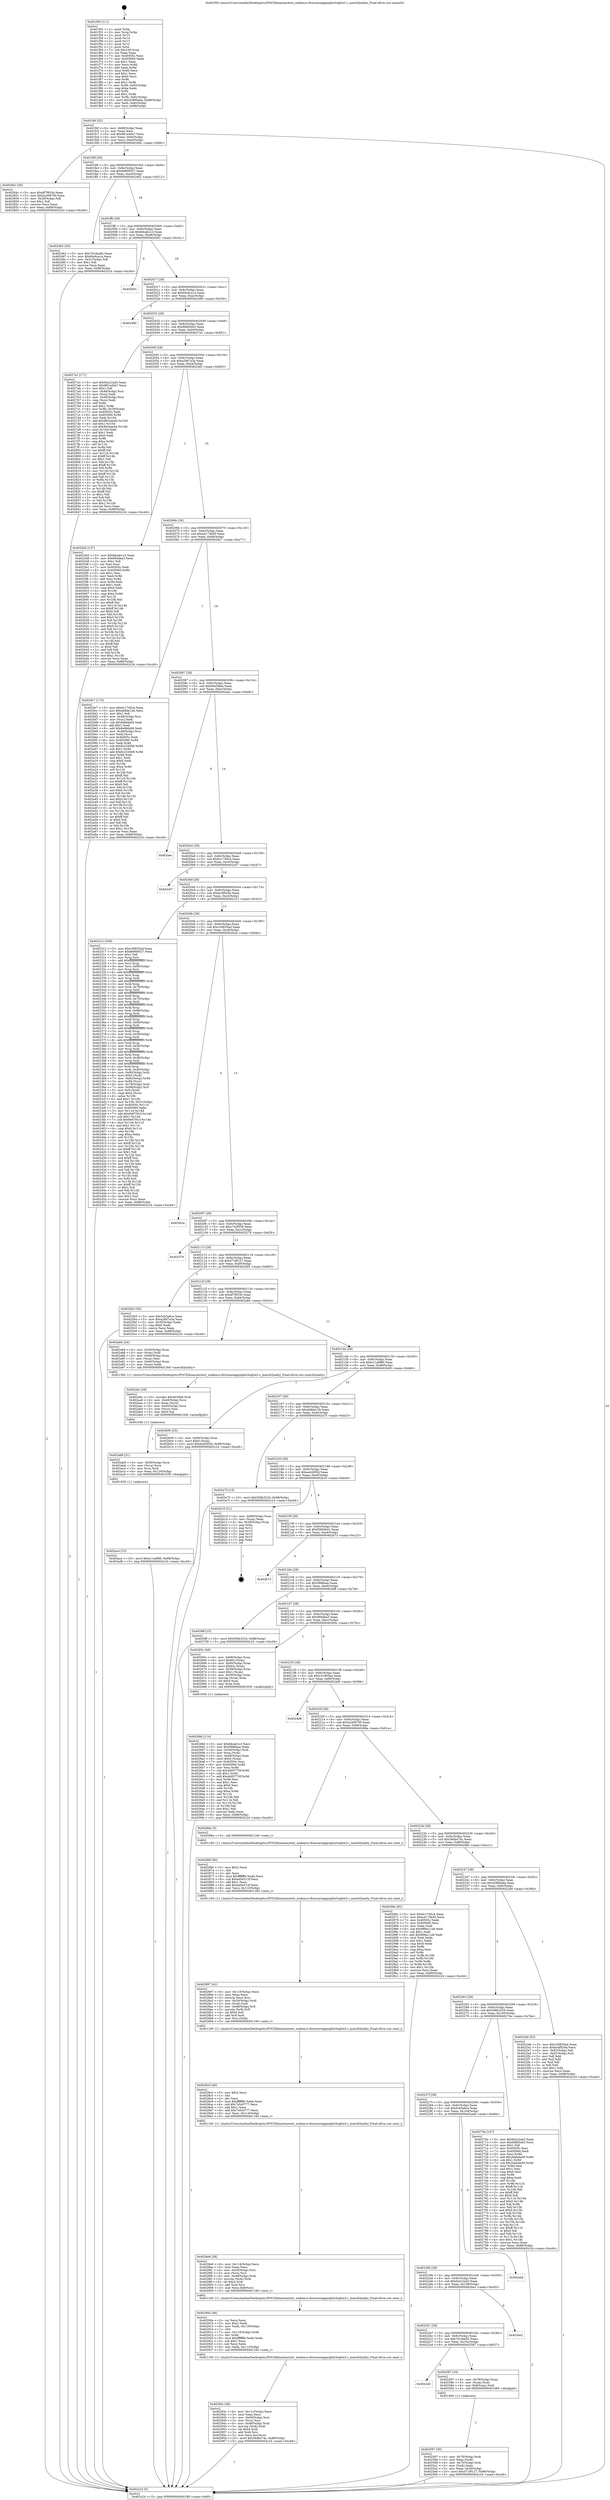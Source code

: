 digraph "0x401f50" {
  label = "0x401f50 (/mnt/c/Users/mathe/Desktop/tcc/POCII/binaries/extr_nodemcu-firmwareappsqlite3sqlite3.c_matchQuality_Final-ollvm.out::main(0))"
  labelloc = "t"
  node[shape=record]

  Entry [label="",width=0.3,height=0.3,shape=circle,fillcolor=black,style=filled]
  "0x401fbf" [label="{
     0x401fbf [32]\l
     | [instrs]\l
     &nbsp;&nbsp;0x401fbf \<+6\>: mov -0x88(%rbp),%eax\l
     &nbsp;&nbsp;0x401fc5 \<+2\>: mov %eax,%ecx\l
     &nbsp;&nbsp;0x401fc7 \<+6\>: sub $0x861e40a7,%ecx\l
     &nbsp;&nbsp;0x401fcd \<+6\>: mov %eax,-0x9c(%rbp)\l
     &nbsp;&nbsp;0x401fd3 \<+6\>: mov %ecx,-0xa0(%rbp)\l
     &nbsp;&nbsp;0x401fd9 \<+6\>: je 000000000040284c \<main+0x8fc\>\l
  }"]
  "0x40284c" [label="{
     0x40284c [30]\l
     | [instrs]\l
     &nbsp;&nbsp;0x40284c \<+5\>: mov $0xdf7f933e,%eax\l
     &nbsp;&nbsp;0x402851 \<+5\>: mov $0x2a308700,%ecx\l
     &nbsp;&nbsp;0x402856 \<+3\>: mov -0x29(%rbp),%dl\l
     &nbsp;&nbsp;0x402859 \<+3\>: test $0x1,%dl\l
     &nbsp;&nbsp;0x40285c \<+3\>: cmovne %ecx,%eax\l
     &nbsp;&nbsp;0x40285f \<+6\>: mov %eax,-0x88(%rbp)\l
     &nbsp;&nbsp;0x402865 \<+5\>: jmp 0000000000402c24 \<main+0xcd4\>\l
  }"]
  "0x401fdf" [label="{
     0x401fdf [28]\l
     | [instrs]\l
     &nbsp;&nbsp;0x401fdf \<+5\>: jmp 0000000000401fe4 \<main+0x94\>\l
     &nbsp;&nbsp;0x401fe4 \<+6\>: mov -0x9c(%rbp),%eax\l
     &nbsp;&nbsp;0x401fea \<+5\>: sub $0x8d909527,%eax\l
     &nbsp;&nbsp;0x401fef \<+6\>: mov %eax,-0xa4(%rbp)\l
     &nbsp;&nbsp;0x401ff5 \<+6\>: je 0000000000402462 \<main+0x512\>\l
  }"]
  Exit [label="",width=0.3,height=0.3,shape=circle,fillcolor=black,style=filled,peripheries=2]
  "0x402462" [label="{
     0x402462 [30]\l
     | [instrs]\l
     &nbsp;&nbsp;0x402462 \<+5\>: mov $0x7d1daa92,%eax\l
     &nbsp;&nbsp;0x402467 \<+5\>: mov $0x94c6ca1a,%ecx\l
     &nbsp;&nbsp;0x40246c \<+3\>: mov -0x31(%rbp),%dl\l
     &nbsp;&nbsp;0x40246f \<+3\>: test $0x1,%dl\l
     &nbsp;&nbsp;0x402472 \<+3\>: cmovne %ecx,%eax\l
     &nbsp;&nbsp;0x402475 \<+6\>: mov %eax,-0x88(%rbp)\l
     &nbsp;&nbsp;0x40247b \<+5\>: jmp 0000000000402c24 \<main+0xcd4\>\l
  }"]
  "0x401ffb" [label="{
     0x401ffb [28]\l
     | [instrs]\l
     &nbsp;&nbsp;0x401ffb \<+5\>: jmp 0000000000402000 \<main+0xb0\>\l
     &nbsp;&nbsp;0x402000 \<+6\>: mov -0x9c(%rbp),%eax\l
     &nbsp;&nbsp;0x402006 \<+5\>: sub $0x8dcab1c3,%eax\l
     &nbsp;&nbsp;0x40200b \<+6\>: mov %eax,-0xa8(%rbp)\l
     &nbsp;&nbsp;0x402011 \<+6\>: je 0000000000402b91 \<main+0xc41\>\l
  }"]
  "0x402ace" [label="{
     0x402ace [15]\l
     | [instrs]\l
     &nbsp;&nbsp;0x402ace \<+10\>: movl $0xe11a6f80,-0x88(%rbp)\l
     &nbsp;&nbsp;0x402ad8 \<+5\>: jmp 0000000000402c24 \<main+0xcd4\>\l
  }"]
  "0x402b91" [label="{
     0x402b91\l
  }", style=dashed]
  "0x402017" [label="{
     0x402017 [28]\l
     | [instrs]\l
     &nbsp;&nbsp;0x402017 \<+5\>: jmp 000000000040201c \<main+0xcc\>\l
     &nbsp;&nbsp;0x40201c \<+6\>: mov -0x9c(%rbp),%eax\l
     &nbsp;&nbsp;0x402022 \<+5\>: sub $0x94c6ca1a,%eax\l
     &nbsp;&nbsp;0x402027 \<+6\>: mov %eax,-0xac(%rbp)\l
     &nbsp;&nbsp;0x40202d \<+6\>: je 0000000000402480 \<main+0x530\>\l
  }"]
  "0x402ab9" [label="{
     0x402ab9 [21]\l
     | [instrs]\l
     &nbsp;&nbsp;0x402ab9 \<+4\>: mov -0x50(%rbp),%rcx\l
     &nbsp;&nbsp;0x402abd \<+3\>: mov (%rcx),%rcx\l
     &nbsp;&nbsp;0x402ac0 \<+3\>: mov %rcx,%rdi\l
     &nbsp;&nbsp;0x402ac3 \<+6\>: mov %eax,-0x120(%rbp)\l
     &nbsp;&nbsp;0x402ac9 \<+5\>: call 0000000000401030 \<free@plt\>\l
     | [calls]\l
     &nbsp;&nbsp;0x401030 \{1\} (unknown)\l
  }"]
  "0x402480" [label="{
     0x402480\l
  }", style=dashed]
  "0x402033" [label="{
     0x402033 [28]\l
     | [instrs]\l
     &nbsp;&nbsp;0x402033 \<+5\>: jmp 0000000000402038 \<main+0xe8\>\l
     &nbsp;&nbsp;0x402038 \<+6\>: mov -0x9c(%rbp),%eax\l
     &nbsp;&nbsp;0x40203e \<+5\>: sub $0x9dfd5d43,%eax\l
     &nbsp;&nbsp;0x402043 \<+6\>: mov %eax,-0xb0(%rbp)\l
     &nbsp;&nbsp;0x402049 \<+6\>: je 00000000004027a1 \<main+0x851\>\l
  }"]
  "0x402a9c" [label="{
     0x402a9c [29]\l
     | [instrs]\l
     &nbsp;&nbsp;0x402a9c \<+10\>: movabs $0x4030b6,%rdi\l
     &nbsp;&nbsp;0x402aa6 \<+4\>: mov -0x40(%rbp),%rcx\l
     &nbsp;&nbsp;0x402aaa \<+2\>: mov %eax,(%rcx)\l
     &nbsp;&nbsp;0x402aac \<+4\>: mov -0x40(%rbp),%rcx\l
     &nbsp;&nbsp;0x402ab0 \<+2\>: mov (%rcx),%esi\l
     &nbsp;&nbsp;0x402ab2 \<+2\>: mov $0x0,%al\l
     &nbsp;&nbsp;0x402ab4 \<+5\>: call 0000000000401040 \<printf@plt\>\l
     | [calls]\l
     &nbsp;&nbsp;0x401040 \{1\} (unknown)\l
  }"]
  "0x4027a1" [label="{
     0x4027a1 [171]\l
     | [instrs]\l
     &nbsp;&nbsp;0x4027a1 \<+5\>: mov $0x6a2c2ad3,%eax\l
     &nbsp;&nbsp;0x4027a6 \<+5\>: mov $0x861e40a7,%ecx\l
     &nbsp;&nbsp;0x4027ab \<+2\>: mov $0x1,%dl\l
     &nbsp;&nbsp;0x4027ad \<+4\>: mov -0x48(%rbp),%rsi\l
     &nbsp;&nbsp;0x4027b1 \<+2\>: mov (%rsi),%edi\l
     &nbsp;&nbsp;0x4027b3 \<+4\>: mov -0x58(%rbp),%rsi\l
     &nbsp;&nbsp;0x4027b7 \<+2\>: cmp (%rsi),%edi\l
     &nbsp;&nbsp;0x4027b9 \<+4\>: setl %r8b\l
     &nbsp;&nbsp;0x4027bd \<+4\>: and $0x1,%r8b\l
     &nbsp;&nbsp;0x4027c1 \<+4\>: mov %r8b,-0x29(%rbp)\l
     &nbsp;&nbsp;0x4027c5 \<+7\>: mov 0x40505c,%edi\l
     &nbsp;&nbsp;0x4027cc \<+8\>: mov 0x405060,%r9d\l
     &nbsp;&nbsp;0x4027d4 \<+3\>: mov %edi,%r10d\l
     &nbsp;&nbsp;0x4027d7 \<+7\>: add $0x9834aed4,%r10d\l
     &nbsp;&nbsp;0x4027de \<+4\>: sub $0x1,%r10d\l
     &nbsp;&nbsp;0x4027e2 \<+7\>: sub $0x9834aed4,%r10d\l
     &nbsp;&nbsp;0x4027e9 \<+4\>: imul %r10d,%edi\l
     &nbsp;&nbsp;0x4027ed \<+3\>: and $0x1,%edi\l
     &nbsp;&nbsp;0x4027f0 \<+3\>: cmp $0x0,%edi\l
     &nbsp;&nbsp;0x4027f3 \<+4\>: sete %r8b\l
     &nbsp;&nbsp;0x4027f7 \<+4\>: cmp $0xa,%r9d\l
     &nbsp;&nbsp;0x4027fb \<+4\>: setl %r11b\l
     &nbsp;&nbsp;0x4027ff \<+3\>: mov %r8b,%bl\l
     &nbsp;&nbsp;0x402802 \<+3\>: xor $0xff,%bl\l
     &nbsp;&nbsp;0x402805 \<+3\>: mov %r11b,%r14b\l
     &nbsp;&nbsp;0x402808 \<+4\>: xor $0xff,%r14b\l
     &nbsp;&nbsp;0x40280c \<+3\>: xor $0x1,%dl\l
     &nbsp;&nbsp;0x40280f \<+3\>: mov %bl,%r15b\l
     &nbsp;&nbsp;0x402812 \<+4\>: and $0xff,%r15b\l
     &nbsp;&nbsp;0x402816 \<+3\>: and %dl,%r8b\l
     &nbsp;&nbsp;0x402819 \<+3\>: mov %r14b,%r12b\l
     &nbsp;&nbsp;0x40281c \<+4\>: and $0xff,%r12b\l
     &nbsp;&nbsp;0x402820 \<+3\>: and %dl,%r11b\l
     &nbsp;&nbsp;0x402823 \<+3\>: or %r8b,%r15b\l
     &nbsp;&nbsp;0x402826 \<+3\>: or %r11b,%r12b\l
     &nbsp;&nbsp;0x402829 \<+3\>: xor %r12b,%r15b\l
     &nbsp;&nbsp;0x40282c \<+3\>: or %r14b,%bl\l
     &nbsp;&nbsp;0x40282f \<+3\>: xor $0xff,%bl\l
     &nbsp;&nbsp;0x402832 \<+3\>: or $0x1,%dl\l
     &nbsp;&nbsp;0x402835 \<+2\>: and %dl,%bl\l
     &nbsp;&nbsp;0x402837 \<+3\>: or %bl,%r15b\l
     &nbsp;&nbsp;0x40283a \<+4\>: test $0x1,%r15b\l
     &nbsp;&nbsp;0x40283e \<+3\>: cmovne %ecx,%eax\l
     &nbsp;&nbsp;0x402841 \<+6\>: mov %eax,-0x88(%rbp)\l
     &nbsp;&nbsp;0x402847 \<+5\>: jmp 0000000000402c24 \<main+0xcd4\>\l
  }"]
  "0x40204f" [label="{
     0x40204f [28]\l
     | [instrs]\l
     &nbsp;&nbsp;0x40204f \<+5\>: jmp 0000000000402054 \<main+0x104\>\l
     &nbsp;&nbsp;0x402054 \<+6\>: mov -0x9c(%rbp),%eax\l
     &nbsp;&nbsp;0x40205a \<+5\>: sub $0xa28d7a3a,%eax\l
     &nbsp;&nbsp;0x40205f \<+6\>: mov %eax,-0xb4(%rbp)\l
     &nbsp;&nbsp;0x402065 \<+6\>: je 00000000004025d3 \<main+0x683\>\l
  }"]
  "0x40293c" [label="{
     0x40293c [48]\l
     | [instrs]\l
     &nbsp;&nbsp;0x40293c \<+6\>: mov -0x11c(%rbp),%ecx\l
     &nbsp;&nbsp;0x402942 \<+3\>: imul %eax,%ecx\l
     &nbsp;&nbsp;0x402945 \<+4\>: mov -0x50(%rbp),%rsi\l
     &nbsp;&nbsp;0x402949 \<+3\>: mov (%rsi),%rsi\l
     &nbsp;&nbsp;0x40294c \<+4\>: mov -0x48(%rbp),%rdi\l
     &nbsp;&nbsp;0x402950 \<+3\>: movslq (%rdi),%rdi\l
     &nbsp;&nbsp;0x402953 \<+4\>: shl $0x4,%rdi\l
     &nbsp;&nbsp;0x402957 \<+3\>: add %rdi,%rsi\l
     &nbsp;&nbsp;0x40295a \<+3\>: mov %ecx,0xc(%rsi)\l
     &nbsp;&nbsp;0x40295d \<+10\>: movl $0x36db474c,-0x88(%rbp)\l
     &nbsp;&nbsp;0x402967 \<+5\>: jmp 0000000000402c24 \<main+0xcd4\>\l
  }"]
  "0x4025d3" [label="{
     0x4025d3 [137]\l
     | [instrs]\l
     &nbsp;&nbsp;0x4025d3 \<+5\>: mov $0x8dcab1c3,%eax\l
     &nbsp;&nbsp;0x4025d8 \<+5\>: mov $0x994dba3,%ecx\l
     &nbsp;&nbsp;0x4025dd \<+2\>: mov $0x1,%dl\l
     &nbsp;&nbsp;0x4025df \<+2\>: xor %esi,%esi\l
     &nbsp;&nbsp;0x4025e1 \<+7\>: mov 0x40505c,%edi\l
     &nbsp;&nbsp;0x4025e8 \<+8\>: mov 0x405060,%r8d\l
     &nbsp;&nbsp;0x4025f0 \<+3\>: sub $0x1,%esi\l
     &nbsp;&nbsp;0x4025f3 \<+3\>: mov %edi,%r9d\l
     &nbsp;&nbsp;0x4025f6 \<+3\>: add %esi,%r9d\l
     &nbsp;&nbsp;0x4025f9 \<+4\>: imul %r9d,%edi\l
     &nbsp;&nbsp;0x4025fd \<+3\>: and $0x1,%edi\l
     &nbsp;&nbsp;0x402600 \<+3\>: cmp $0x0,%edi\l
     &nbsp;&nbsp;0x402603 \<+4\>: sete %r10b\l
     &nbsp;&nbsp;0x402607 \<+4\>: cmp $0xa,%r8d\l
     &nbsp;&nbsp;0x40260b \<+4\>: setl %r11b\l
     &nbsp;&nbsp;0x40260f \<+3\>: mov %r10b,%bl\l
     &nbsp;&nbsp;0x402612 \<+3\>: xor $0xff,%bl\l
     &nbsp;&nbsp;0x402615 \<+3\>: mov %r11b,%r14b\l
     &nbsp;&nbsp;0x402618 \<+4\>: xor $0xff,%r14b\l
     &nbsp;&nbsp;0x40261c \<+3\>: xor $0x0,%dl\l
     &nbsp;&nbsp;0x40261f \<+3\>: mov %bl,%r15b\l
     &nbsp;&nbsp;0x402622 \<+4\>: and $0x0,%r15b\l
     &nbsp;&nbsp;0x402626 \<+3\>: and %dl,%r10b\l
     &nbsp;&nbsp;0x402629 \<+3\>: mov %r14b,%r12b\l
     &nbsp;&nbsp;0x40262c \<+4\>: and $0x0,%r12b\l
     &nbsp;&nbsp;0x402630 \<+3\>: and %dl,%r11b\l
     &nbsp;&nbsp;0x402633 \<+3\>: or %r10b,%r15b\l
     &nbsp;&nbsp;0x402636 \<+3\>: or %r11b,%r12b\l
     &nbsp;&nbsp;0x402639 \<+3\>: xor %r12b,%r15b\l
     &nbsp;&nbsp;0x40263c \<+3\>: or %r14b,%bl\l
     &nbsp;&nbsp;0x40263f \<+3\>: xor $0xff,%bl\l
     &nbsp;&nbsp;0x402642 \<+3\>: or $0x0,%dl\l
     &nbsp;&nbsp;0x402645 \<+2\>: and %dl,%bl\l
     &nbsp;&nbsp;0x402647 \<+3\>: or %bl,%r15b\l
     &nbsp;&nbsp;0x40264a \<+4\>: test $0x1,%r15b\l
     &nbsp;&nbsp;0x40264e \<+3\>: cmovne %ecx,%eax\l
     &nbsp;&nbsp;0x402651 \<+6\>: mov %eax,-0x88(%rbp)\l
     &nbsp;&nbsp;0x402657 \<+5\>: jmp 0000000000402c24 \<main+0xcd4\>\l
  }"]
  "0x40206b" [label="{
     0x40206b [28]\l
     | [instrs]\l
     &nbsp;&nbsp;0x40206b \<+5\>: jmp 0000000000402070 \<main+0x120\>\l
     &nbsp;&nbsp;0x402070 \<+6\>: mov -0x9c(%rbp),%eax\l
     &nbsp;&nbsp;0x402076 \<+5\>: sub $0xa4174b50,%eax\l
     &nbsp;&nbsp;0x40207b \<+6\>: mov %eax,-0xb8(%rbp)\l
     &nbsp;&nbsp;0x402081 \<+6\>: je 00000000004029c7 \<main+0xa77\>\l
  }"]
  "0x40290e" [label="{
     0x40290e [46]\l
     | [instrs]\l
     &nbsp;&nbsp;0x40290e \<+2\>: xor %ecx,%ecx\l
     &nbsp;&nbsp;0x402910 \<+5\>: mov $0x2,%edx\l
     &nbsp;&nbsp;0x402915 \<+6\>: mov %edx,-0x118(%rbp)\l
     &nbsp;&nbsp;0x40291b \<+1\>: cltd\l
     &nbsp;&nbsp;0x40291c \<+7\>: mov -0x118(%rbp),%r9d\l
     &nbsp;&nbsp;0x402923 \<+3\>: idiv %r9d\l
     &nbsp;&nbsp;0x402926 \<+6\>: imul $0xfffffffe,%edx,%edx\l
     &nbsp;&nbsp;0x40292c \<+3\>: sub $0x1,%ecx\l
     &nbsp;&nbsp;0x40292f \<+2\>: sub %ecx,%edx\l
     &nbsp;&nbsp;0x402931 \<+6\>: mov %edx,-0x11c(%rbp)\l
     &nbsp;&nbsp;0x402937 \<+5\>: call 0000000000401160 \<next_i\>\l
     | [calls]\l
     &nbsp;&nbsp;0x401160 \{1\} (/mnt/c/Users/mathe/Desktop/tcc/POCII/binaries/extr_nodemcu-firmwareappsqlite3sqlite3.c_matchQuality_Final-ollvm.out::next_i)\l
  }"]
  "0x4029c7" [label="{
     0x4029c7 [174]\l
     | [instrs]\l
     &nbsp;&nbsp;0x4029c7 \<+5\>: mov $0xbc17d5c4,%eax\l
     &nbsp;&nbsp;0x4029cc \<+5\>: mov $0xeb8de12b,%ecx\l
     &nbsp;&nbsp;0x4029d1 \<+2\>: mov $0x1,%dl\l
     &nbsp;&nbsp;0x4029d3 \<+4\>: mov -0x48(%rbp),%rsi\l
     &nbsp;&nbsp;0x4029d7 \<+2\>: mov (%rsi),%edi\l
     &nbsp;&nbsp;0x4029d9 \<+6\>: sub $0x8e9bbbf4,%edi\l
     &nbsp;&nbsp;0x4029df \<+3\>: add $0x1,%edi\l
     &nbsp;&nbsp;0x4029e2 \<+6\>: add $0x8e9bbbf4,%edi\l
     &nbsp;&nbsp;0x4029e8 \<+4\>: mov -0x48(%rbp),%rsi\l
     &nbsp;&nbsp;0x4029ec \<+2\>: mov %edi,(%rsi)\l
     &nbsp;&nbsp;0x4029ee \<+7\>: mov 0x40505c,%edi\l
     &nbsp;&nbsp;0x4029f5 \<+8\>: mov 0x405060,%r8d\l
     &nbsp;&nbsp;0x4029fd \<+3\>: mov %edi,%r9d\l
     &nbsp;&nbsp;0x402a00 \<+7\>: sub $0x8c234568,%r9d\l
     &nbsp;&nbsp;0x402a07 \<+4\>: sub $0x1,%r9d\l
     &nbsp;&nbsp;0x402a0b \<+7\>: add $0x8c234568,%r9d\l
     &nbsp;&nbsp;0x402a12 \<+4\>: imul %r9d,%edi\l
     &nbsp;&nbsp;0x402a16 \<+3\>: and $0x1,%edi\l
     &nbsp;&nbsp;0x402a19 \<+3\>: cmp $0x0,%edi\l
     &nbsp;&nbsp;0x402a1c \<+4\>: sete %r10b\l
     &nbsp;&nbsp;0x402a20 \<+4\>: cmp $0xa,%r8d\l
     &nbsp;&nbsp;0x402a24 \<+4\>: setl %r11b\l
     &nbsp;&nbsp;0x402a28 \<+3\>: mov %r10b,%bl\l
     &nbsp;&nbsp;0x402a2b \<+3\>: xor $0xff,%bl\l
     &nbsp;&nbsp;0x402a2e \<+3\>: mov %r11b,%r14b\l
     &nbsp;&nbsp;0x402a31 \<+4\>: xor $0xff,%r14b\l
     &nbsp;&nbsp;0x402a35 \<+3\>: xor $0x0,%dl\l
     &nbsp;&nbsp;0x402a38 \<+3\>: mov %bl,%r15b\l
     &nbsp;&nbsp;0x402a3b \<+4\>: and $0x0,%r15b\l
     &nbsp;&nbsp;0x402a3f \<+3\>: and %dl,%r10b\l
     &nbsp;&nbsp;0x402a42 \<+3\>: mov %r14b,%r12b\l
     &nbsp;&nbsp;0x402a45 \<+4\>: and $0x0,%r12b\l
     &nbsp;&nbsp;0x402a49 \<+3\>: and %dl,%r11b\l
     &nbsp;&nbsp;0x402a4c \<+3\>: or %r10b,%r15b\l
     &nbsp;&nbsp;0x402a4f \<+3\>: or %r11b,%r12b\l
     &nbsp;&nbsp;0x402a52 \<+3\>: xor %r12b,%r15b\l
     &nbsp;&nbsp;0x402a55 \<+3\>: or %r14b,%bl\l
     &nbsp;&nbsp;0x402a58 \<+3\>: xor $0xff,%bl\l
     &nbsp;&nbsp;0x402a5b \<+3\>: or $0x0,%dl\l
     &nbsp;&nbsp;0x402a5e \<+2\>: and %dl,%bl\l
     &nbsp;&nbsp;0x402a60 \<+3\>: or %bl,%r15b\l
     &nbsp;&nbsp;0x402a63 \<+4\>: test $0x1,%r15b\l
     &nbsp;&nbsp;0x402a67 \<+3\>: cmovne %ecx,%eax\l
     &nbsp;&nbsp;0x402a6a \<+6\>: mov %eax,-0x88(%rbp)\l
     &nbsp;&nbsp;0x402a70 \<+5\>: jmp 0000000000402c24 \<main+0xcd4\>\l
  }"]
  "0x402087" [label="{
     0x402087 [28]\l
     | [instrs]\l
     &nbsp;&nbsp;0x402087 \<+5\>: jmp 000000000040208c \<main+0x13c\>\l
     &nbsp;&nbsp;0x40208c \<+6\>: mov -0x9c(%rbp),%eax\l
     &nbsp;&nbsp;0x402092 \<+5\>: sub $0xb9cf36be,%eax\l
     &nbsp;&nbsp;0x402097 \<+6\>: mov %eax,-0xbc(%rbp)\l
     &nbsp;&nbsp;0x40209d \<+6\>: je 0000000000402aec \<main+0xb9c\>\l
  }"]
  "0x4028e8" [label="{
     0x4028e8 [38]\l
     | [instrs]\l
     &nbsp;&nbsp;0x4028e8 \<+6\>: mov -0x114(%rbp),%ecx\l
     &nbsp;&nbsp;0x4028ee \<+3\>: imul %eax,%ecx\l
     &nbsp;&nbsp;0x4028f1 \<+4\>: mov -0x50(%rbp),%rsi\l
     &nbsp;&nbsp;0x4028f5 \<+3\>: mov (%rsi),%rsi\l
     &nbsp;&nbsp;0x4028f8 \<+4\>: mov -0x48(%rbp),%rdi\l
     &nbsp;&nbsp;0x4028fc \<+3\>: movslq (%rdi),%rdi\l
     &nbsp;&nbsp;0x4028ff \<+4\>: shl $0x4,%rdi\l
     &nbsp;&nbsp;0x402903 \<+3\>: add %rdi,%rsi\l
     &nbsp;&nbsp;0x402906 \<+3\>: mov %ecx,0x8(%rsi)\l
     &nbsp;&nbsp;0x402909 \<+5\>: call 0000000000401160 \<next_i\>\l
     | [calls]\l
     &nbsp;&nbsp;0x401160 \{1\} (/mnt/c/Users/mathe/Desktop/tcc/POCII/binaries/extr_nodemcu-firmwareappsqlite3sqlite3.c_matchQuality_Final-ollvm.out::next_i)\l
  }"]
  "0x402aec" [label="{
     0x402aec\l
  }", style=dashed]
  "0x4020a3" [label="{
     0x4020a3 [28]\l
     | [instrs]\l
     &nbsp;&nbsp;0x4020a3 \<+5\>: jmp 00000000004020a8 \<main+0x158\>\l
     &nbsp;&nbsp;0x4020a8 \<+6\>: mov -0x9c(%rbp),%eax\l
     &nbsp;&nbsp;0x4020ae \<+5\>: sub $0xbc17d5c4,%eax\l
     &nbsp;&nbsp;0x4020b3 \<+6\>: mov %eax,-0xc0(%rbp)\l
     &nbsp;&nbsp;0x4020b9 \<+6\>: je 0000000000402c07 \<main+0xcb7\>\l
  }"]
  "0x4028c0" [label="{
     0x4028c0 [40]\l
     | [instrs]\l
     &nbsp;&nbsp;0x4028c0 \<+5\>: mov $0x2,%ecx\l
     &nbsp;&nbsp;0x4028c5 \<+1\>: cltd\l
     &nbsp;&nbsp;0x4028c6 \<+2\>: idiv %ecx\l
     &nbsp;&nbsp;0x4028c8 \<+6\>: imul $0xfffffffe,%edx,%ecx\l
     &nbsp;&nbsp;0x4028ce \<+6\>: sub $0x7e5c0777,%ecx\l
     &nbsp;&nbsp;0x4028d4 \<+3\>: add $0x1,%ecx\l
     &nbsp;&nbsp;0x4028d7 \<+6\>: add $0x7e5c0777,%ecx\l
     &nbsp;&nbsp;0x4028dd \<+6\>: mov %ecx,-0x114(%rbp)\l
     &nbsp;&nbsp;0x4028e3 \<+5\>: call 0000000000401160 \<next_i\>\l
     | [calls]\l
     &nbsp;&nbsp;0x401160 \{1\} (/mnt/c/Users/mathe/Desktop/tcc/POCII/binaries/extr_nodemcu-firmwareappsqlite3sqlite3.c_matchQuality_Final-ollvm.out::next_i)\l
  }"]
  "0x402c07" [label="{
     0x402c07\l
  }", style=dashed]
  "0x4020bf" [label="{
     0x4020bf [28]\l
     | [instrs]\l
     &nbsp;&nbsp;0x4020bf \<+5\>: jmp 00000000004020c4 \<main+0x174\>\l
     &nbsp;&nbsp;0x4020c4 \<+6\>: mov -0x9c(%rbp),%eax\l
     &nbsp;&nbsp;0x4020ca \<+5\>: sub $0xbcdf029a,%eax\l
     &nbsp;&nbsp;0x4020cf \<+6\>: mov %eax,-0xc4(%rbp)\l
     &nbsp;&nbsp;0x4020d5 \<+6\>: je 0000000000402312 \<main+0x3c2\>\l
  }"]
  "0x402897" [label="{
     0x402897 [41]\l
     | [instrs]\l
     &nbsp;&nbsp;0x402897 \<+6\>: mov -0x110(%rbp),%ecx\l
     &nbsp;&nbsp;0x40289d \<+3\>: imul %eax,%ecx\l
     &nbsp;&nbsp;0x4028a0 \<+3\>: movslq %ecx,%rsi\l
     &nbsp;&nbsp;0x4028a3 \<+4\>: mov -0x50(%rbp),%rdi\l
     &nbsp;&nbsp;0x4028a7 \<+3\>: mov (%rdi),%rdi\l
     &nbsp;&nbsp;0x4028aa \<+4\>: mov -0x48(%rbp),%r8\l
     &nbsp;&nbsp;0x4028ae \<+3\>: movslq (%r8),%r8\l
     &nbsp;&nbsp;0x4028b1 \<+4\>: shl $0x4,%r8\l
     &nbsp;&nbsp;0x4028b5 \<+3\>: add %r8,%rdi\l
     &nbsp;&nbsp;0x4028b8 \<+3\>: mov %rsi,(%rdi)\l
     &nbsp;&nbsp;0x4028bb \<+5\>: call 0000000000401160 \<next_i\>\l
     | [calls]\l
     &nbsp;&nbsp;0x401160 \{1\} (/mnt/c/Users/mathe/Desktop/tcc/POCII/binaries/extr_nodemcu-firmwareappsqlite3sqlite3.c_matchQuality_Final-ollvm.out::next_i)\l
  }"]
  "0x402312" [label="{
     0x402312 [336]\l
     | [instrs]\l
     &nbsp;&nbsp;0x402312 \<+5\>: mov $0xc30835ad,%eax\l
     &nbsp;&nbsp;0x402317 \<+5\>: mov $0x8d909527,%ecx\l
     &nbsp;&nbsp;0x40231c \<+2\>: mov $0x1,%dl\l
     &nbsp;&nbsp;0x40231e \<+3\>: mov %rsp,%rsi\l
     &nbsp;&nbsp;0x402321 \<+4\>: add $0xfffffffffffffff0,%rsi\l
     &nbsp;&nbsp;0x402325 \<+3\>: mov %rsi,%rsp\l
     &nbsp;&nbsp;0x402328 \<+4\>: mov %rsi,-0x80(%rbp)\l
     &nbsp;&nbsp;0x40232c \<+3\>: mov %rsp,%rsi\l
     &nbsp;&nbsp;0x40232f \<+4\>: add $0xfffffffffffffff0,%rsi\l
     &nbsp;&nbsp;0x402333 \<+3\>: mov %rsi,%rsp\l
     &nbsp;&nbsp;0x402336 \<+3\>: mov %rsp,%rdi\l
     &nbsp;&nbsp;0x402339 \<+4\>: add $0xfffffffffffffff0,%rdi\l
     &nbsp;&nbsp;0x40233d \<+3\>: mov %rdi,%rsp\l
     &nbsp;&nbsp;0x402340 \<+4\>: mov %rdi,-0x78(%rbp)\l
     &nbsp;&nbsp;0x402344 \<+3\>: mov %rsp,%rdi\l
     &nbsp;&nbsp;0x402347 \<+4\>: add $0xfffffffffffffff0,%rdi\l
     &nbsp;&nbsp;0x40234b \<+3\>: mov %rdi,%rsp\l
     &nbsp;&nbsp;0x40234e \<+4\>: mov %rdi,-0x70(%rbp)\l
     &nbsp;&nbsp;0x402352 \<+3\>: mov %rsp,%rdi\l
     &nbsp;&nbsp;0x402355 \<+4\>: add $0xfffffffffffffff0,%rdi\l
     &nbsp;&nbsp;0x402359 \<+3\>: mov %rdi,%rsp\l
     &nbsp;&nbsp;0x40235c \<+4\>: mov %rdi,-0x68(%rbp)\l
     &nbsp;&nbsp;0x402360 \<+3\>: mov %rsp,%rdi\l
     &nbsp;&nbsp;0x402363 \<+4\>: add $0xfffffffffffffff0,%rdi\l
     &nbsp;&nbsp;0x402367 \<+3\>: mov %rdi,%rsp\l
     &nbsp;&nbsp;0x40236a \<+4\>: mov %rdi,-0x60(%rbp)\l
     &nbsp;&nbsp;0x40236e \<+3\>: mov %rsp,%rdi\l
     &nbsp;&nbsp;0x402371 \<+4\>: add $0xfffffffffffffff0,%rdi\l
     &nbsp;&nbsp;0x402375 \<+3\>: mov %rdi,%rsp\l
     &nbsp;&nbsp;0x402378 \<+4\>: mov %rdi,-0x58(%rbp)\l
     &nbsp;&nbsp;0x40237c \<+3\>: mov %rsp,%rdi\l
     &nbsp;&nbsp;0x40237f \<+4\>: add $0xfffffffffffffff0,%rdi\l
     &nbsp;&nbsp;0x402383 \<+3\>: mov %rdi,%rsp\l
     &nbsp;&nbsp;0x402386 \<+4\>: mov %rdi,-0x50(%rbp)\l
     &nbsp;&nbsp;0x40238a \<+3\>: mov %rsp,%rdi\l
     &nbsp;&nbsp;0x40238d \<+4\>: add $0xfffffffffffffff0,%rdi\l
     &nbsp;&nbsp;0x402391 \<+3\>: mov %rdi,%rsp\l
     &nbsp;&nbsp;0x402394 \<+4\>: mov %rdi,-0x48(%rbp)\l
     &nbsp;&nbsp;0x402398 \<+3\>: mov %rsp,%rdi\l
     &nbsp;&nbsp;0x40239b \<+4\>: add $0xfffffffffffffff0,%rdi\l
     &nbsp;&nbsp;0x40239f \<+3\>: mov %rdi,%rsp\l
     &nbsp;&nbsp;0x4023a2 \<+4\>: mov %rdi,-0x40(%rbp)\l
     &nbsp;&nbsp;0x4023a6 \<+4\>: mov -0x80(%rbp),%rdi\l
     &nbsp;&nbsp;0x4023aa \<+6\>: movl $0x0,(%rdi)\l
     &nbsp;&nbsp;0x4023b0 \<+7\>: mov -0x8c(%rbp),%r8d\l
     &nbsp;&nbsp;0x4023b7 \<+3\>: mov %r8d,(%rsi)\l
     &nbsp;&nbsp;0x4023ba \<+4\>: mov -0x78(%rbp),%rdi\l
     &nbsp;&nbsp;0x4023be \<+7\>: mov -0x98(%rbp),%r9\l
     &nbsp;&nbsp;0x4023c5 \<+3\>: mov %r9,(%rdi)\l
     &nbsp;&nbsp;0x4023c8 \<+3\>: cmpl $0x2,(%rsi)\l
     &nbsp;&nbsp;0x4023cb \<+4\>: setne %r10b\l
     &nbsp;&nbsp;0x4023cf \<+4\>: and $0x1,%r10b\l
     &nbsp;&nbsp;0x4023d3 \<+4\>: mov %r10b,-0x31(%rbp)\l
     &nbsp;&nbsp;0x4023d7 \<+8\>: mov 0x40505c,%r11d\l
     &nbsp;&nbsp;0x4023df \<+7\>: mov 0x405060,%ebx\l
     &nbsp;&nbsp;0x4023e6 \<+3\>: mov %r11d,%r14d\l
     &nbsp;&nbsp;0x4023e9 \<+7\>: add $0x6e67f41f,%r14d\l
     &nbsp;&nbsp;0x4023f0 \<+4\>: sub $0x1,%r14d\l
     &nbsp;&nbsp;0x4023f4 \<+7\>: sub $0x6e67f41f,%r14d\l
     &nbsp;&nbsp;0x4023fb \<+4\>: imul %r14d,%r11d\l
     &nbsp;&nbsp;0x4023ff \<+4\>: and $0x1,%r11d\l
     &nbsp;&nbsp;0x402403 \<+4\>: cmp $0x0,%r11d\l
     &nbsp;&nbsp;0x402407 \<+4\>: sete %r10b\l
     &nbsp;&nbsp;0x40240b \<+3\>: cmp $0xa,%ebx\l
     &nbsp;&nbsp;0x40240e \<+4\>: setl %r15b\l
     &nbsp;&nbsp;0x402412 \<+3\>: mov %r10b,%r12b\l
     &nbsp;&nbsp;0x402415 \<+4\>: xor $0xff,%r12b\l
     &nbsp;&nbsp;0x402419 \<+3\>: mov %r15b,%r13b\l
     &nbsp;&nbsp;0x40241c \<+4\>: xor $0xff,%r13b\l
     &nbsp;&nbsp;0x402420 \<+3\>: xor $0x1,%dl\l
     &nbsp;&nbsp;0x402423 \<+3\>: mov %r12b,%sil\l
     &nbsp;&nbsp;0x402426 \<+4\>: and $0xff,%sil\l
     &nbsp;&nbsp;0x40242a \<+3\>: and %dl,%r10b\l
     &nbsp;&nbsp;0x40242d \<+3\>: mov %r13b,%dil\l
     &nbsp;&nbsp;0x402430 \<+4\>: and $0xff,%dil\l
     &nbsp;&nbsp;0x402434 \<+3\>: and %dl,%r15b\l
     &nbsp;&nbsp;0x402437 \<+3\>: or %r10b,%sil\l
     &nbsp;&nbsp;0x40243a \<+3\>: or %r15b,%dil\l
     &nbsp;&nbsp;0x40243d \<+3\>: xor %dil,%sil\l
     &nbsp;&nbsp;0x402440 \<+3\>: or %r13b,%r12b\l
     &nbsp;&nbsp;0x402443 \<+4\>: xor $0xff,%r12b\l
     &nbsp;&nbsp;0x402447 \<+3\>: or $0x1,%dl\l
     &nbsp;&nbsp;0x40244a \<+3\>: and %dl,%r12b\l
     &nbsp;&nbsp;0x40244d \<+3\>: or %r12b,%sil\l
     &nbsp;&nbsp;0x402450 \<+4\>: test $0x1,%sil\l
     &nbsp;&nbsp;0x402454 \<+3\>: cmovne %ecx,%eax\l
     &nbsp;&nbsp;0x402457 \<+6\>: mov %eax,-0x88(%rbp)\l
     &nbsp;&nbsp;0x40245d \<+5\>: jmp 0000000000402c24 \<main+0xcd4\>\l
  }"]
  "0x4020db" [label="{
     0x4020db [28]\l
     | [instrs]\l
     &nbsp;&nbsp;0x4020db \<+5\>: jmp 00000000004020e0 \<main+0x190\>\l
     &nbsp;&nbsp;0x4020e0 \<+6\>: mov -0x9c(%rbp),%eax\l
     &nbsp;&nbsp;0x4020e6 \<+5\>: sub $0xc30835ad,%eax\l
     &nbsp;&nbsp;0x4020eb \<+6\>: mov %eax,-0xc8(%rbp)\l
     &nbsp;&nbsp;0x4020f1 \<+6\>: je 0000000000402b2e \<main+0xbde\>\l
  }"]
  "0x40286f" [label="{
     0x40286f [40]\l
     | [instrs]\l
     &nbsp;&nbsp;0x40286f \<+5\>: mov $0x2,%ecx\l
     &nbsp;&nbsp;0x402874 \<+1\>: cltd\l
     &nbsp;&nbsp;0x402875 \<+2\>: idiv %ecx\l
     &nbsp;&nbsp;0x402877 \<+6\>: imul $0xfffffffe,%edx,%ecx\l
     &nbsp;&nbsp;0x40287d \<+6\>: sub $0xed5e512f,%ecx\l
     &nbsp;&nbsp;0x402883 \<+3\>: add $0x1,%ecx\l
     &nbsp;&nbsp;0x402886 \<+6\>: add $0xed5e512f,%ecx\l
     &nbsp;&nbsp;0x40288c \<+6\>: mov %ecx,-0x110(%rbp)\l
     &nbsp;&nbsp;0x402892 \<+5\>: call 0000000000401160 \<next_i\>\l
     | [calls]\l
     &nbsp;&nbsp;0x401160 \{1\} (/mnt/c/Users/mathe/Desktop/tcc/POCII/binaries/extr_nodemcu-firmwareappsqlite3sqlite3.c_matchQuality_Final-ollvm.out::next_i)\l
  }"]
  "0x402b2e" [label="{
     0x402b2e\l
  }", style=dashed]
  "0x4020f7" [label="{
     0x4020f7 [28]\l
     | [instrs]\l
     &nbsp;&nbsp;0x4020f7 \<+5\>: jmp 00000000004020fc \<main+0x1ac\>\l
     &nbsp;&nbsp;0x4020fc \<+6\>: mov -0x9c(%rbp),%eax\l
     &nbsp;&nbsp;0x402102 \<+5\>: sub $0xc74cf536,%eax\l
     &nbsp;&nbsp;0x402107 \<+6\>: mov %eax,-0xcc(%rbp)\l
     &nbsp;&nbsp;0x40210d \<+6\>: je 0000000000402578 \<main+0x628\>\l
  }"]
  "0x40268d" [label="{
     0x40268d [114]\l
     | [instrs]\l
     &nbsp;&nbsp;0x40268d \<+5\>: mov $0x8dcab1c3,%ecx\l
     &nbsp;&nbsp;0x402692 \<+5\>: mov $0x5886baa,%edx\l
     &nbsp;&nbsp;0x402697 \<+4\>: mov -0x50(%rbp),%rdi\l
     &nbsp;&nbsp;0x40269b \<+3\>: mov %rax,(%rdi)\l
     &nbsp;&nbsp;0x40269e \<+4\>: mov -0x48(%rbp),%rax\l
     &nbsp;&nbsp;0x4026a2 \<+6\>: movl $0x0,(%rax)\l
     &nbsp;&nbsp;0x4026a8 \<+7\>: mov 0x40505c,%esi\l
     &nbsp;&nbsp;0x4026af \<+8\>: mov 0x405060,%r8d\l
     &nbsp;&nbsp;0x4026b7 \<+3\>: mov %esi,%r9d\l
     &nbsp;&nbsp;0x4026ba \<+7\>: sub $0x4b93770f,%r9d\l
     &nbsp;&nbsp;0x4026c1 \<+4\>: sub $0x1,%r9d\l
     &nbsp;&nbsp;0x4026c5 \<+7\>: add $0x4b93770f,%r9d\l
     &nbsp;&nbsp;0x4026cc \<+4\>: imul %r9d,%esi\l
     &nbsp;&nbsp;0x4026d0 \<+3\>: and $0x1,%esi\l
     &nbsp;&nbsp;0x4026d3 \<+3\>: cmp $0x0,%esi\l
     &nbsp;&nbsp;0x4026d6 \<+4\>: sete %r10b\l
     &nbsp;&nbsp;0x4026da \<+4\>: cmp $0xa,%r8d\l
     &nbsp;&nbsp;0x4026de \<+4\>: setl %r11b\l
     &nbsp;&nbsp;0x4026e2 \<+3\>: mov %r10b,%bl\l
     &nbsp;&nbsp;0x4026e5 \<+3\>: and %r11b,%bl\l
     &nbsp;&nbsp;0x4026e8 \<+3\>: xor %r11b,%r10b\l
     &nbsp;&nbsp;0x4026eb \<+3\>: or %r10b,%bl\l
     &nbsp;&nbsp;0x4026ee \<+3\>: test $0x1,%bl\l
     &nbsp;&nbsp;0x4026f1 \<+3\>: cmovne %edx,%ecx\l
     &nbsp;&nbsp;0x4026f4 \<+6\>: mov %ecx,-0x88(%rbp)\l
     &nbsp;&nbsp;0x4026fa \<+5\>: jmp 0000000000402c24 \<main+0xcd4\>\l
  }"]
  "0x402578" [label="{
     0x402578\l
  }", style=dashed]
  "0x402113" [label="{
     0x402113 [28]\l
     | [instrs]\l
     &nbsp;&nbsp;0x402113 \<+5\>: jmp 0000000000402118 \<main+0x1c8\>\l
     &nbsp;&nbsp;0x402118 \<+6\>: mov -0x9c(%rbp),%eax\l
     &nbsp;&nbsp;0x40211e \<+5\>: sub $0xd71f8127,%eax\l
     &nbsp;&nbsp;0x402123 \<+6\>: mov %eax,-0xd0(%rbp)\l
     &nbsp;&nbsp;0x402129 \<+6\>: je 00000000004025b5 \<main+0x665\>\l
  }"]
  "0x402597" [label="{
     0x402597 [30]\l
     | [instrs]\l
     &nbsp;&nbsp;0x402597 \<+4\>: mov -0x70(%rbp),%rdi\l
     &nbsp;&nbsp;0x40259b \<+2\>: mov %eax,(%rdi)\l
     &nbsp;&nbsp;0x40259d \<+4\>: mov -0x70(%rbp),%rdi\l
     &nbsp;&nbsp;0x4025a1 \<+2\>: mov (%rdi),%eax\l
     &nbsp;&nbsp;0x4025a3 \<+3\>: mov %eax,-0x30(%rbp)\l
     &nbsp;&nbsp;0x4025a6 \<+10\>: movl $0xd71f8127,-0x88(%rbp)\l
     &nbsp;&nbsp;0x4025b0 \<+5\>: jmp 0000000000402c24 \<main+0xcd4\>\l
  }"]
  "0x4025b5" [label="{
     0x4025b5 [30]\l
     | [instrs]\l
     &nbsp;&nbsp;0x4025b5 \<+5\>: mov $0x5cb5a6ca,%eax\l
     &nbsp;&nbsp;0x4025ba \<+5\>: mov $0xa28d7a3a,%ecx\l
     &nbsp;&nbsp;0x4025bf \<+3\>: mov -0x30(%rbp),%edx\l
     &nbsp;&nbsp;0x4025c2 \<+3\>: cmp $0x0,%edx\l
     &nbsp;&nbsp;0x4025c5 \<+3\>: cmove %ecx,%eax\l
     &nbsp;&nbsp;0x4025c8 \<+6\>: mov %eax,-0x88(%rbp)\l
     &nbsp;&nbsp;0x4025ce \<+5\>: jmp 0000000000402c24 \<main+0xcd4\>\l
  }"]
  "0x40212f" [label="{
     0x40212f [28]\l
     | [instrs]\l
     &nbsp;&nbsp;0x40212f \<+5\>: jmp 0000000000402134 \<main+0x1e4\>\l
     &nbsp;&nbsp;0x402134 \<+6\>: mov -0x9c(%rbp),%eax\l
     &nbsp;&nbsp;0x40213a \<+5\>: sub $0xdf7f933e,%eax\l
     &nbsp;&nbsp;0x40213f \<+6\>: mov %eax,-0xd4(%rbp)\l
     &nbsp;&nbsp;0x402145 \<+6\>: je 0000000000402a84 \<main+0xb34\>\l
  }"]
  "0x4022d3" [label="{
     0x4022d3\l
  }", style=dashed]
  "0x402a84" [label="{
     0x402a84 [24]\l
     | [instrs]\l
     &nbsp;&nbsp;0x402a84 \<+4\>: mov -0x50(%rbp),%rax\l
     &nbsp;&nbsp;0x402a88 \<+3\>: mov (%rax),%rdi\l
     &nbsp;&nbsp;0x402a8b \<+4\>: mov -0x68(%rbp),%rax\l
     &nbsp;&nbsp;0x402a8f \<+2\>: mov (%rax),%esi\l
     &nbsp;&nbsp;0x402a91 \<+4\>: mov -0x60(%rbp),%rax\l
     &nbsp;&nbsp;0x402a95 \<+2\>: mov (%rax),%edx\l
     &nbsp;&nbsp;0x402a97 \<+5\>: call 00000000004013b0 \<matchQuality\>\l
     | [calls]\l
     &nbsp;&nbsp;0x4013b0 \{1\} (/mnt/c/Users/mathe/Desktop/tcc/POCII/binaries/extr_nodemcu-firmwareappsqlite3sqlite3.c_matchQuality_Final-ollvm.out::matchQuality)\l
  }"]
  "0x40214b" [label="{
     0x40214b [28]\l
     | [instrs]\l
     &nbsp;&nbsp;0x40214b \<+5\>: jmp 0000000000402150 \<main+0x200\>\l
     &nbsp;&nbsp;0x402150 \<+6\>: mov -0x9c(%rbp),%eax\l
     &nbsp;&nbsp;0x402156 \<+5\>: sub $0xe11a6f80,%eax\l
     &nbsp;&nbsp;0x40215b \<+6\>: mov %eax,-0xd8(%rbp)\l
     &nbsp;&nbsp;0x402161 \<+6\>: je 0000000000402b00 \<main+0xbb0\>\l
  }"]
  "0x402587" [label="{
     0x402587 [16]\l
     | [instrs]\l
     &nbsp;&nbsp;0x402587 \<+4\>: mov -0x78(%rbp),%rax\l
     &nbsp;&nbsp;0x40258b \<+3\>: mov (%rax),%rax\l
     &nbsp;&nbsp;0x40258e \<+4\>: mov 0x8(%rax),%rdi\l
     &nbsp;&nbsp;0x402592 \<+5\>: call 0000000000401060 \<atoi@plt\>\l
     | [calls]\l
     &nbsp;&nbsp;0x401060 \{1\} (unknown)\l
  }"]
  "0x402b00" [label="{
     0x402b00 [25]\l
     | [instrs]\l
     &nbsp;&nbsp;0x402b00 \<+4\>: mov -0x80(%rbp),%rax\l
     &nbsp;&nbsp;0x402b04 \<+6\>: movl $0x0,(%rax)\l
     &nbsp;&nbsp;0x402b0a \<+10\>: movl $0xee426f2d,-0x88(%rbp)\l
     &nbsp;&nbsp;0x402b14 \<+5\>: jmp 0000000000402c24 \<main+0xcd4\>\l
  }"]
  "0x402167" [label="{
     0x402167 [28]\l
     | [instrs]\l
     &nbsp;&nbsp;0x402167 \<+5\>: jmp 000000000040216c \<main+0x21c\>\l
     &nbsp;&nbsp;0x40216c \<+6\>: mov -0x9c(%rbp),%eax\l
     &nbsp;&nbsp;0x402172 \<+5\>: sub $0xeb8de12b,%eax\l
     &nbsp;&nbsp;0x402177 \<+6\>: mov %eax,-0xdc(%rbp)\l
     &nbsp;&nbsp;0x40217d \<+6\>: je 0000000000402a75 \<main+0xb25\>\l
  }"]
  "0x4022b7" [label="{
     0x4022b7 [28]\l
     | [instrs]\l
     &nbsp;&nbsp;0x4022b7 \<+5\>: jmp 00000000004022bc \<main+0x36c\>\l
     &nbsp;&nbsp;0x4022bc \<+6\>: mov -0x9c(%rbp),%eax\l
     &nbsp;&nbsp;0x4022c2 \<+5\>: sub $0x7d1daa92,%eax\l
     &nbsp;&nbsp;0x4022c7 \<+6\>: mov %eax,-0x10c(%rbp)\l
     &nbsp;&nbsp;0x4022cd \<+6\>: je 0000000000402587 \<main+0x637\>\l
  }"]
  "0x402a75" [label="{
     0x402a75 [15]\l
     | [instrs]\l
     &nbsp;&nbsp;0x402a75 \<+10\>: movl $0x508b3234,-0x88(%rbp)\l
     &nbsp;&nbsp;0x402a7f \<+5\>: jmp 0000000000402c24 \<main+0xcd4\>\l
  }"]
  "0x402183" [label="{
     0x402183 [28]\l
     | [instrs]\l
     &nbsp;&nbsp;0x402183 \<+5\>: jmp 0000000000402188 \<main+0x238\>\l
     &nbsp;&nbsp;0x402188 \<+6\>: mov -0x9c(%rbp),%eax\l
     &nbsp;&nbsp;0x40218e \<+5\>: sub $0xee426f2d,%eax\l
     &nbsp;&nbsp;0x402193 \<+6\>: mov %eax,-0xe0(%rbp)\l
     &nbsp;&nbsp;0x402199 \<+6\>: je 0000000000402b19 \<main+0xbc9\>\l
  }"]
  "0x402be2" [label="{
     0x402be2\l
  }", style=dashed]
  "0x402b19" [label="{
     0x402b19 [21]\l
     | [instrs]\l
     &nbsp;&nbsp;0x402b19 \<+4\>: mov -0x80(%rbp),%rax\l
     &nbsp;&nbsp;0x402b1d \<+2\>: mov (%rax),%eax\l
     &nbsp;&nbsp;0x402b1f \<+4\>: lea -0x28(%rbp),%rsp\l
     &nbsp;&nbsp;0x402b23 \<+1\>: pop %rbx\l
     &nbsp;&nbsp;0x402b24 \<+2\>: pop %r12\l
     &nbsp;&nbsp;0x402b26 \<+2\>: pop %r13\l
     &nbsp;&nbsp;0x402b28 \<+2\>: pop %r14\l
     &nbsp;&nbsp;0x402b2a \<+2\>: pop %r15\l
     &nbsp;&nbsp;0x402b2c \<+1\>: pop %rbp\l
     &nbsp;&nbsp;0x402b2d \<+1\>: ret\l
  }"]
  "0x40219f" [label="{
     0x40219f [28]\l
     | [instrs]\l
     &nbsp;&nbsp;0x40219f \<+5\>: jmp 00000000004021a4 \<main+0x254\>\l
     &nbsp;&nbsp;0x4021a4 \<+6\>: mov -0x9c(%rbp),%eax\l
     &nbsp;&nbsp;0x4021aa \<+5\>: sub $0xf3604b41,%eax\l
     &nbsp;&nbsp;0x4021af \<+6\>: mov %eax,-0xe4(%rbp)\l
     &nbsp;&nbsp;0x4021b5 \<+6\>: je 0000000000402b73 \<main+0xc23\>\l
  }"]
  "0x40229b" [label="{
     0x40229b [28]\l
     | [instrs]\l
     &nbsp;&nbsp;0x40229b \<+5\>: jmp 00000000004022a0 \<main+0x350\>\l
     &nbsp;&nbsp;0x4022a0 \<+6\>: mov -0x9c(%rbp),%eax\l
     &nbsp;&nbsp;0x4022a6 \<+5\>: sub $0x6a2c2ad3,%eax\l
     &nbsp;&nbsp;0x4022ab \<+6\>: mov %eax,-0x108(%rbp)\l
     &nbsp;&nbsp;0x4022b1 \<+6\>: je 0000000000402be2 \<main+0xc92\>\l
  }"]
  "0x402b73" [label="{
     0x402b73\l
  }", style=dashed]
  "0x4021bb" [label="{
     0x4021bb [28]\l
     | [instrs]\l
     &nbsp;&nbsp;0x4021bb \<+5\>: jmp 00000000004021c0 \<main+0x270\>\l
     &nbsp;&nbsp;0x4021c0 \<+6\>: mov -0x9c(%rbp),%eax\l
     &nbsp;&nbsp;0x4021c6 \<+5\>: sub $0x5886baa,%eax\l
     &nbsp;&nbsp;0x4021cb \<+6\>: mov %eax,-0xe8(%rbp)\l
     &nbsp;&nbsp;0x4021d1 \<+6\>: je 00000000004026ff \<main+0x7af\>\l
  }"]
  "0x402add" [label="{
     0x402add\l
  }", style=dashed]
  "0x4026ff" [label="{
     0x4026ff [15]\l
     | [instrs]\l
     &nbsp;&nbsp;0x4026ff \<+10\>: movl $0x508b3234,-0x88(%rbp)\l
     &nbsp;&nbsp;0x402709 \<+5\>: jmp 0000000000402c24 \<main+0xcd4\>\l
  }"]
  "0x4021d7" [label="{
     0x4021d7 [28]\l
     | [instrs]\l
     &nbsp;&nbsp;0x4021d7 \<+5\>: jmp 00000000004021dc \<main+0x28c\>\l
     &nbsp;&nbsp;0x4021dc \<+6\>: mov -0x9c(%rbp),%eax\l
     &nbsp;&nbsp;0x4021e2 \<+5\>: sub $0x994dba3,%eax\l
     &nbsp;&nbsp;0x4021e7 \<+6\>: mov %eax,-0xec(%rbp)\l
     &nbsp;&nbsp;0x4021ed \<+6\>: je 000000000040265c \<main+0x70c\>\l
  }"]
  "0x40227f" [label="{
     0x40227f [28]\l
     | [instrs]\l
     &nbsp;&nbsp;0x40227f \<+5\>: jmp 0000000000402284 \<main+0x334\>\l
     &nbsp;&nbsp;0x402284 \<+6\>: mov -0x9c(%rbp),%eax\l
     &nbsp;&nbsp;0x40228a \<+5\>: sub $0x5cb5a6ca,%eax\l
     &nbsp;&nbsp;0x40228f \<+6\>: mov %eax,-0x104(%rbp)\l
     &nbsp;&nbsp;0x402295 \<+6\>: je 0000000000402add \<main+0xb8d\>\l
  }"]
  "0x40265c" [label="{
     0x40265c [49]\l
     | [instrs]\l
     &nbsp;&nbsp;0x40265c \<+4\>: mov -0x68(%rbp),%rax\l
     &nbsp;&nbsp;0x402660 \<+6\>: movl $0x64,(%rax)\l
     &nbsp;&nbsp;0x402666 \<+4\>: mov -0x60(%rbp),%rax\l
     &nbsp;&nbsp;0x40266a \<+6\>: movl $0x64,(%rax)\l
     &nbsp;&nbsp;0x402670 \<+4\>: mov -0x58(%rbp),%rax\l
     &nbsp;&nbsp;0x402674 \<+6\>: movl $0x1,(%rax)\l
     &nbsp;&nbsp;0x40267a \<+4\>: mov -0x58(%rbp),%rax\l
     &nbsp;&nbsp;0x40267e \<+3\>: movslq (%rax),%rax\l
     &nbsp;&nbsp;0x402681 \<+4\>: shl $0x4,%rax\l
     &nbsp;&nbsp;0x402685 \<+3\>: mov %rax,%rdi\l
     &nbsp;&nbsp;0x402688 \<+5\>: call 0000000000401050 \<malloc@plt\>\l
     | [calls]\l
     &nbsp;&nbsp;0x401050 \{1\} (unknown)\l
  }"]
  "0x4021f3" [label="{
     0x4021f3 [28]\l
     | [instrs]\l
     &nbsp;&nbsp;0x4021f3 \<+5\>: jmp 00000000004021f8 \<main+0x2a8\>\l
     &nbsp;&nbsp;0x4021f8 \<+6\>: mov -0x9c(%rbp),%eax\l
     &nbsp;&nbsp;0x4021fe \<+5\>: sub $0x231805aa,%eax\l
     &nbsp;&nbsp;0x402203 \<+6\>: mov %eax,-0xf0(%rbp)\l
     &nbsp;&nbsp;0x402209 \<+6\>: je 00000000004024d6 \<main+0x586\>\l
  }"]
  "0x40270e" [label="{
     0x40270e [147]\l
     | [instrs]\l
     &nbsp;&nbsp;0x40270e \<+5\>: mov $0x6a2c2ad3,%eax\l
     &nbsp;&nbsp;0x402713 \<+5\>: mov $0x9dfd5d43,%ecx\l
     &nbsp;&nbsp;0x402718 \<+2\>: mov $0x1,%dl\l
     &nbsp;&nbsp;0x40271a \<+7\>: mov 0x40505c,%esi\l
     &nbsp;&nbsp;0x402721 \<+7\>: mov 0x405060,%edi\l
     &nbsp;&nbsp;0x402728 \<+3\>: mov %esi,%r8d\l
     &nbsp;&nbsp;0x40272b \<+7\>: add $0x2debda59,%r8d\l
     &nbsp;&nbsp;0x402732 \<+4\>: sub $0x1,%r8d\l
     &nbsp;&nbsp;0x402736 \<+7\>: sub $0x2debda59,%r8d\l
     &nbsp;&nbsp;0x40273d \<+4\>: imul %r8d,%esi\l
     &nbsp;&nbsp;0x402741 \<+3\>: and $0x1,%esi\l
     &nbsp;&nbsp;0x402744 \<+3\>: cmp $0x0,%esi\l
     &nbsp;&nbsp;0x402747 \<+4\>: sete %r9b\l
     &nbsp;&nbsp;0x40274b \<+3\>: cmp $0xa,%edi\l
     &nbsp;&nbsp;0x40274e \<+4\>: setl %r10b\l
     &nbsp;&nbsp;0x402752 \<+3\>: mov %r9b,%r11b\l
     &nbsp;&nbsp;0x402755 \<+4\>: xor $0xff,%r11b\l
     &nbsp;&nbsp;0x402759 \<+3\>: mov %r10b,%bl\l
     &nbsp;&nbsp;0x40275c \<+3\>: xor $0xff,%bl\l
     &nbsp;&nbsp;0x40275f \<+3\>: xor $0x0,%dl\l
     &nbsp;&nbsp;0x402762 \<+3\>: mov %r11b,%r14b\l
     &nbsp;&nbsp;0x402765 \<+4\>: and $0x0,%r14b\l
     &nbsp;&nbsp;0x402769 \<+3\>: and %dl,%r9b\l
     &nbsp;&nbsp;0x40276c \<+3\>: mov %bl,%r15b\l
     &nbsp;&nbsp;0x40276f \<+4\>: and $0x0,%r15b\l
     &nbsp;&nbsp;0x402773 \<+3\>: and %dl,%r10b\l
     &nbsp;&nbsp;0x402776 \<+3\>: or %r9b,%r14b\l
     &nbsp;&nbsp;0x402779 \<+3\>: or %r10b,%r15b\l
     &nbsp;&nbsp;0x40277c \<+3\>: xor %r15b,%r14b\l
     &nbsp;&nbsp;0x40277f \<+3\>: or %bl,%r11b\l
     &nbsp;&nbsp;0x402782 \<+4\>: xor $0xff,%r11b\l
     &nbsp;&nbsp;0x402786 \<+3\>: or $0x0,%dl\l
     &nbsp;&nbsp;0x402789 \<+3\>: and %dl,%r11b\l
     &nbsp;&nbsp;0x40278c \<+3\>: or %r11b,%r14b\l
     &nbsp;&nbsp;0x40278f \<+4\>: test $0x1,%r14b\l
     &nbsp;&nbsp;0x402793 \<+3\>: cmovne %ecx,%eax\l
     &nbsp;&nbsp;0x402796 \<+6\>: mov %eax,-0x88(%rbp)\l
     &nbsp;&nbsp;0x40279c \<+5\>: jmp 0000000000402c24 \<main+0xcd4\>\l
  }"]
  "0x4024d6" [label="{
     0x4024d6\l
  }", style=dashed]
  "0x40220f" [label="{
     0x40220f [28]\l
     | [instrs]\l
     &nbsp;&nbsp;0x40220f \<+5\>: jmp 0000000000402214 \<main+0x2c4\>\l
     &nbsp;&nbsp;0x402214 \<+6\>: mov -0x9c(%rbp),%eax\l
     &nbsp;&nbsp;0x40221a \<+5\>: sub $0x2a308700,%eax\l
     &nbsp;&nbsp;0x40221f \<+6\>: mov %eax,-0xf4(%rbp)\l
     &nbsp;&nbsp;0x402225 \<+6\>: je 000000000040286a \<main+0x91a\>\l
  }"]
  "0x401f50" [label="{
     0x401f50 [111]\l
     | [instrs]\l
     &nbsp;&nbsp;0x401f50 \<+1\>: push %rbp\l
     &nbsp;&nbsp;0x401f51 \<+3\>: mov %rsp,%rbp\l
     &nbsp;&nbsp;0x401f54 \<+2\>: push %r15\l
     &nbsp;&nbsp;0x401f56 \<+2\>: push %r14\l
     &nbsp;&nbsp;0x401f58 \<+2\>: push %r13\l
     &nbsp;&nbsp;0x401f5a \<+2\>: push %r12\l
     &nbsp;&nbsp;0x401f5c \<+1\>: push %rbx\l
     &nbsp;&nbsp;0x401f5d \<+7\>: sub $0x108,%rsp\l
     &nbsp;&nbsp;0x401f64 \<+2\>: xor %eax,%eax\l
     &nbsp;&nbsp;0x401f66 \<+7\>: mov 0x40505c,%ecx\l
     &nbsp;&nbsp;0x401f6d \<+7\>: mov 0x405060,%edx\l
     &nbsp;&nbsp;0x401f74 \<+3\>: sub $0x1,%eax\l
     &nbsp;&nbsp;0x401f77 \<+3\>: mov %ecx,%r8d\l
     &nbsp;&nbsp;0x401f7a \<+3\>: add %eax,%r8d\l
     &nbsp;&nbsp;0x401f7d \<+4\>: imul %r8d,%ecx\l
     &nbsp;&nbsp;0x401f81 \<+3\>: and $0x1,%ecx\l
     &nbsp;&nbsp;0x401f84 \<+3\>: cmp $0x0,%ecx\l
     &nbsp;&nbsp;0x401f87 \<+4\>: sete %r9b\l
     &nbsp;&nbsp;0x401f8b \<+4\>: and $0x1,%r9b\l
     &nbsp;&nbsp;0x401f8f \<+7\>: mov %r9b,-0x82(%rbp)\l
     &nbsp;&nbsp;0x401f96 \<+3\>: cmp $0xa,%edx\l
     &nbsp;&nbsp;0x401f99 \<+4\>: setl %r9b\l
     &nbsp;&nbsp;0x401f9d \<+4\>: and $0x1,%r9b\l
     &nbsp;&nbsp;0x401fa1 \<+7\>: mov %r9b,-0x81(%rbp)\l
     &nbsp;&nbsp;0x401fa8 \<+10\>: movl $0x3c896ada,-0x88(%rbp)\l
     &nbsp;&nbsp;0x401fb2 \<+6\>: mov %edi,-0x8c(%rbp)\l
     &nbsp;&nbsp;0x401fb8 \<+7\>: mov %rsi,-0x98(%rbp)\l
  }"]
  "0x40286a" [label="{
     0x40286a [5]\l
     | [instrs]\l
     &nbsp;&nbsp;0x40286a \<+5\>: call 0000000000401160 \<next_i\>\l
     | [calls]\l
     &nbsp;&nbsp;0x401160 \{1\} (/mnt/c/Users/mathe/Desktop/tcc/POCII/binaries/extr_nodemcu-firmwareappsqlite3sqlite3.c_matchQuality_Final-ollvm.out::next_i)\l
  }"]
  "0x40222b" [label="{
     0x40222b [28]\l
     | [instrs]\l
     &nbsp;&nbsp;0x40222b \<+5\>: jmp 0000000000402230 \<main+0x2e0\>\l
     &nbsp;&nbsp;0x402230 \<+6\>: mov -0x9c(%rbp),%eax\l
     &nbsp;&nbsp;0x402236 \<+5\>: sub $0x36db474c,%eax\l
     &nbsp;&nbsp;0x40223b \<+6\>: mov %eax,-0xf8(%rbp)\l
     &nbsp;&nbsp;0x402241 \<+6\>: je 000000000040296c \<main+0xa1c\>\l
  }"]
  "0x402c24" [label="{
     0x402c24 [5]\l
     | [instrs]\l
     &nbsp;&nbsp;0x402c24 \<+5\>: jmp 0000000000401fbf \<main+0x6f\>\l
  }"]
  "0x40296c" [label="{
     0x40296c [91]\l
     | [instrs]\l
     &nbsp;&nbsp;0x40296c \<+5\>: mov $0xbc17d5c4,%eax\l
     &nbsp;&nbsp;0x402971 \<+5\>: mov $0xa4174b50,%ecx\l
     &nbsp;&nbsp;0x402976 \<+7\>: mov 0x40505c,%edx\l
     &nbsp;&nbsp;0x40297d \<+7\>: mov 0x405060,%esi\l
     &nbsp;&nbsp;0x402984 \<+2\>: mov %edx,%edi\l
     &nbsp;&nbsp;0x402986 \<+6\>: sub $0x988a11a9,%edi\l
     &nbsp;&nbsp;0x40298c \<+3\>: sub $0x1,%edi\l
     &nbsp;&nbsp;0x40298f \<+6\>: add $0x988a11a9,%edi\l
     &nbsp;&nbsp;0x402995 \<+3\>: imul %edi,%edx\l
     &nbsp;&nbsp;0x402998 \<+3\>: and $0x1,%edx\l
     &nbsp;&nbsp;0x40299b \<+3\>: cmp $0x0,%edx\l
     &nbsp;&nbsp;0x40299e \<+4\>: sete %r8b\l
     &nbsp;&nbsp;0x4029a2 \<+3\>: cmp $0xa,%esi\l
     &nbsp;&nbsp;0x4029a5 \<+4\>: setl %r9b\l
     &nbsp;&nbsp;0x4029a9 \<+3\>: mov %r8b,%r10b\l
     &nbsp;&nbsp;0x4029ac \<+3\>: and %r9b,%r10b\l
     &nbsp;&nbsp;0x4029af \<+3\>: xor %r9b,%r8b\l
     &nbsp;&nbsp;0x4029b2 \<+3\>: or %r8b,%r10b\l
     &nbsp;&nbsp;0x4029b5 \<+4\>: test $0x1,%r10b\l
     &nbsp;&nbsp;0x4029b9 \<+3\>: cmovne %ecx,%eax\l
     &nbsp;&nbsp;0x4029bc \<+6\>: mov %eax,-0x88(%rbp)\l
     &nbsp;&nbsp;0x4029c2 \<+5\>: jmp 0000000000402c24 \<main+0xcd4\>\l
  }"]
  "0x402247" [label="{
     0x402247 [28]\l
     | [instrs]\l
     &nbsp;&nbsp;0x402247 \<+5\>: jmp 000000000040224c \<main+0x2fc\>\l
     &nbsp;&nbsp;0x40224c \<+6\>: mov -0x9c(%rbp),%eax\l
     &nbsp;&nbsp;0x402252 \<+5\>: sub $0x3c896ada,%eax\l
     &nbsp;&nbsp;0x402257 \<+6\>: mov %eax,-0xfc(%rbp)\l
     &nbsp;&nbsp;0x40225d \<+6\>: je 00000000004022dd \<main+0x38d\>\l
  }"]
  "0x402263" [label="{
     0x402263 [28]\l
     | [instrs]\l
     &nbsp;&nbsp;0x402263 \<+5\>: jmp 0000000000402268 \<main+0x318\>\l
     &nbsp;&nbsp;0x402268 \<+6\>: mov -0x9c(%rbp),%eax\l
     &nbsp;&nbsp;0x40226e \<+5\>: sub $0x508b3234,%eax\l
     &nbsp;&nbsp;0x402273 \<+6\>: mov %eax,-0x100(%rbp)\l
     &nbsp;&nbsp;0x402279 \<+6\>: je 000000000040270e \<main+0x7be\>\l
  }"]
  "0x4022dd" [label="{
     0x4022dd [53]\l
     | [instrs]\l
     &nbsp;&nbsp;0x4022dd \<+5\>: mov $0xc30835ad,%eax\l
     &nbsp;&nbsp;0x4022e2 \<+5\>: mov $0xbcdf029a,%ecx\l
     &nbsp;&nbsp;0x4022e7 \<+6\>: mov -0x82(%rbp),%dl\l
     &nbsp;&nbsp;0x4022ed \<+7\>: mov -0x81(%rbp),%sil\l
     &nbsp;&nbsp;0x4022f4 \<+3\>: mov %dl,%dil\l
     &nbsp;&nbsp;0x4022f7 \<+3\>: and %sil,%dil\l
     &nbsp;&nbsp;0x4022fa \<+3\>: xor %sil,%dl\l
     &nbsp;&nbsp;0x4022fd \<+3\>: or %dl,%dil\l
     &nbsp;&nbsp;0x402300 \<+4\>: test $0x1,%dil\l
     &nbsp;&nbsp;0x402304 \<+3\>: cmovne %ecx,%eax\l
     &nbsp;&nbsp;0x402307 \<+6\>: mov %eax,-0x88(%rbp)\l
     &nbsp;&nbsp;0x40230d \<+5\>: jmp 0000000000402c24 \<main+0xcd4\>\l
  }"]
  Entry -> "0x401f50" [label=" 1"]
  "0x401fbf" -> "0x40284c" [label=" 2"]
  "0x401fbf" -> "0x401fdf" [label=" 19"]
  "0x402b19" -> Exit [label=" 1"]
  "0x401fdf" -> "0x402462" [label=" 1"]
  "0x401fdf" -> "0x401ffb" [label=" 18"]
  "0x402b00" -> "0x402c24" [label=" 1"]
  "0x401ffb" -> "0x402b91" [label=" 0"]
  "0x401ffb" -> "0x402017" [label=" 18"]
  "0x402ace" -> "0x402c24" [label=" 1"]
  "0x402017" -> "0x402480" [label=" 0"]
  "0x402017" -> "0x402033" [label=" 18"]
  "0x402ab9" -> "0x402ace" [label=" 1"]
  "0x402033" -> "0x4027a1" [label=" 2"]
  "0x402033" -> "0x40204f" [label=" 16"]
  "0x402a9c" -> "0x402ab9" [label=" 1"]
  "0x40204f" -> "0x4025d3" [label=" 1"]
  "0x40204f" -> "0x40206b" [label=" 15"]
  "0x402a84" -> "0x402a9c" [label=" 1"]
  "0x40206b" -> "0x4029c7" [label=" 1"]
  "0x40206b" -> "0x402087" [label=" 14"]
  "0x402a75" -> "0x402c24" [label=" 1"]
  "0x402087" -> "0x402aec" [label=" 0"]
  "0x402087" -> "0x4020a3" [label=" 14"]
  "0x4029c7" -> "0x402c24" [label=" 1"]
  "0x4020a3" -> "0x402c07" [label=" 0"]
  "0x4020a3" -> "0x4020bf" [label=" 14"]
  "0x40296c" -> "0x402c24" [label=" 1"]
  "0x4020bf" -> "0x402312" [label=" 1"]
  "0x4020bf" -> "0x4020db" [label=" 13"]
  "0x40293c" -> "0x402c24" [label=" 1"]
  "0x4020db" -> "0x402b2e" [label=" 0"]
  "0x4020db" -> "0x4020f7" [label=" 13"]
  "0x40290e" -> "0x40293c" [label=" 1"]
  "0x4020f7" -> "0x402578" [label=" 0"]
  "0x4020f7" -> "0x402113" [label=" 13"]
  "0x4028e8" -> "0x40290e" [label=" 1"]
  "0x402113" -> "0x4025b5" [label=" 1"]
  "0x402113" -> "0x40212f" [label=" 12"]
  "0x4028c0" -> "0x4028e8" [label=" 1"]
  "0x40212f" -> "0x402a84" [label=" 1"]
  "0x40212f" -> "0x40214b" [label=" 11"]
  "0x402897" -> "0x4028c0" [label=" 1"]
  "0x40214b" -> "0x402b00" [label=" 1"]
  "0x40214b" -> "0x402167" [label=" 10"]
  "0x40286f" -> "0x402897" [label=" 1"]
  "0x402167" -> "0x402a75" [label=" 1"]
  "0x402167" -> "0x402183" [label=" 9"]
  "0x40284c" -> "0x402c24" [label=" 2"]
  "0x402183" -> "0x402b19" [label=" 1"]
  "0x402183" -> "0x40219f" [label=" 8"]
  "0x4027a1" -> "0x402c24" [label=" 2"]
  "0x40219f" -> "0x402b73" [label=" 0"]
  "0x40219f" -> "0x4021bb" [label=" 8"]
  "0x4026ff" -> "0x402c24" [label=" 1"]
  "0x4021bb" -> "0x4026ff" [label=" 1"]
  "0x4021bb" -> "0x4021d7" [label=" 7"]
  "0x40268d" -> "0x402c24" [label=" 1"]
  "0x4021d7" -> "0x40265c" [label=" 1"]
  "0x4021d7" -> "0x4021f3" [label=" 6"]
  "0x4025d3" -> "0x402c24" [label=" 1"]
  "0x4021f3" -> "0x4024d6" [label=" 0"]
  "0x4021f3" -> "0x40220f" [label=" 6"]
  "0x4025b5" -> "0x402c24" [label=" 1"]
  "0x40220f" -> "0x40286a" [label=" 1"]
  "0x40220f" -> "0x40222b" [label=" 5"]
  "0x4022b7" -> "0x4022d3" [label=" 0"]
  "0x40222b" -> "0x40296c" [label=" 1"]
  "0x40222b" -> "0x402247" [label=" 4"]
  "0x4022b7" -> "0x402587" [label=" 1"]
  "0x402247" -> "0x4022dd" [label=" 1"]
  "0x402247" -> "0x402263" [label=" 3"]
  "0x4022dd" -> "0x402c24" [label=" 1"]
  "0x401f50" -> "0x401fbf" [label=" 1"]
  "0x402c24" -> "0x401fbf" [label=" 20"]
  "0x402587" -> "0x402597" [label=" 1"]
  "0x402312" -> "0x402c24" [label=" 1"]
  "0x402462" -> "0x402c24" [label=" 1"]
  "0x402597" -> "0x402c24" [label=" 1"]
  "0x402263" -> "0x40270e" [label=" 2"]
  "0x402263" -> "0x40227f" [label=" 1"]
  "0x40265c" -> "0x40268d" [label=" 1"]
  "0x40227f" -> "0x402add" [label=" 0"]
  "0x40227f" -> "0x40229b" [label=" 1"]
  "0x40270e" -> "0x402c24" [label=" 2"]
  "0x40229b" -> "0x402be2" [label=" 0"]
  "0x40229b" -> "0x4022b7" [label=" 1"]
  "0x40286a" -> "0x40286f" [label=" 1"]
}
